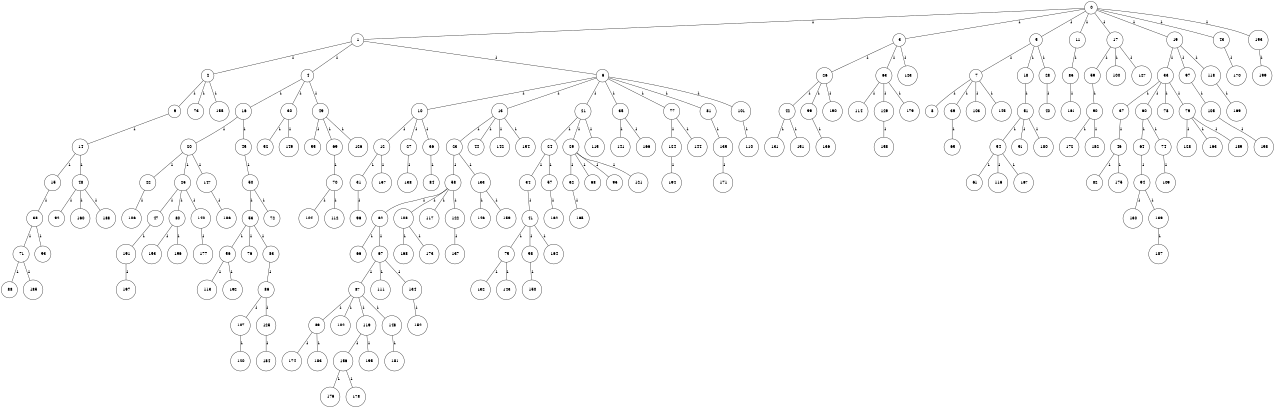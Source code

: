 graph G {
size="8.5,11;"
ratio = "expand;"
fixedsize="true;"
overlap="scale;"
node[shape=circle,width=.12,hight=.12,fontsize=12]
edge[fontsize=12]

0[label=" 0" color=black, pos="1.3669507,2.2073141!"];
1[label=" 1" color=black, pos="1.4772331,2.1786636!"];
2[label=" 2" color=black, pos="2.1845825,0.058323915!"];
3[label=" 3" color=black, pos="2.2267263,2.6283868!"];
4[label=" 4" color=black, pos="2.3942594,1.5492855!"];
5[label=" 5" color=black, pos="0.49035597,2.3113521!"];
6[label=" 6" color=black, pos="1.5807124,0.9944333!"];
7[label=" 7" color=black, pos="1.5847678,0.94564177!"];
8[label=" 8" color=black, pos="2.5227346,2.0288642!"];
9[label=" 9" color=black, pos="2.464109,2.9748152!"];
10[label=" 10" color=black, pos="2.9318905,1.0689426!"];
11[label=" 11" color=black, pos="2.747231,2.6116009!"];
12[label=" 12" color=black, pos="0.80721587,2.4228008!"];
13[label=" 13" color=black, pos="2.0055853,2.4466662!"];
14[label=" 14" color=black, pos="2.7107129,2.189705!"];
15[label=" 15" color=black, pos="2.1073811,0.24719912!"];
16[label=" 16" color=black, pos="0.28830259,1.6300832!"];
17[label=" 17" color=black, pos="1.4835912,2.401103!"];
18[label=" 18" color=black, pos="0.63803753,2.5740984!"];
19[label=" 19" color=black, pos="1.167375,1.526759!"];
20[label=" 20" color=black, pos="1.3465857,1.2721627!"];
21[label=" 21" color=black, pos="2.6837127,2.9384687!"];
22[label=" 22" color=black, pos="1.1599284,1.6899062!"];
23[label=" 23" color=black, pos="2.2635203,2.897425!"];
24[label=" 24" color=black, pos="0.21316869,0.30423448!"];
25[label=" 25" color=black, pos="0.1324067,2.1122416!"];
26[label=" 26" color=black, pos="1.1753831,1.1557128!"];
27[label=" 27" color=black, pos="0.87203934,0.31734894!"];
28[label=" 28" color=black, pos="1.6320316,2.5707961!"];
29[label=" 29" color=black, pos="2.3083405,1.7101698!"];
30[label=" 30" color=black, pos="1.6374384,0.73557828!"];
31[label=" 31" color=black, pos="2.3371813,1.4527816!"];
32[label=" 32" color=black, pos="2.1605116,2.2471099!"];
33[label=" 33" color=black, pos="1.4623536,2.0633625!"];
34[label=" 34" color=black, pos="1.0456914,0.98049478!"];
35[label=" 35" color=black, pos="2.9015471,1.1363559!"];
36[label=" 36" color=black, pos="2.8873553,0.84932296!"];
37[label=" 37" color=black, pos="0.21641669,2.6639647!"];
38[label=" 38" color=black, pos="1.9595688,0.75481375!"];
39[label=" 39" color=black, pos="2.0325463,1.8471001!"];
40[label=" 40" color=black, pos="0.96461147,0.48597615!"];
41[label=" 41" color=black, pos="2.4535615,1.0647018!"];
42[label=" 42" color=black, pos="1.768414,2.4169837!"];
43[label=" 43" color=black, pos="1.3430403,2.2035398!"];
44[label=" 44" color=black, pos="1.2604915,1.4260915!"];
45[label=" 45" color=black, pos="1.6123555,1.3307632!"];
46[label=" 46" color=black, pos="1.4895992,1.8686744!"];
47[label=" 47" color=black, pos="1.2931724,0.71520336!"];
48[label=" 48" color=black, pos="1.8099845,0.68474888!"];
49[label=" 49" color=black, pos="0.75051817,2.7627989!"];
50[label=" 50" color=black, pos="0.79464716,0.18889323!"];
51[label=" 51" color=black, pos="1.7331221,0.36808302!"];
52[label=" 52" color=black, pos="1.4452958,2.4705218!"];
53[label=" 53" color=black, pos="2.8842307,2.6295755!"];
54[label=" 54" color=black, pos="2.886862,1.8959753!"];
55[label=" 55" color=black, pos="1.2140244,1.4378182!"];
56[label=" 56" color=black, pos="2.8123582,0.28755481!"];
57[label=" 57" color=black, pos="2.8720177,2.0818085!"];
58[label=" 58" color=black, pos="0.23013623,0.80435227!"];
59[label=" 59" color=black, pos="2.6631348,2.956872!"];
60[label=" 60" color=black, pos="0.96660977,0.16608176!"];
61[label=" 61" color=black, pos="1.2286788,1.2246703!"];
62[label=" 62" color=black, pos="2.2939072,0.29557516!"];
63[label=" 63" color=black, pos="1.7318243,0.53194036!"];
64[label=" 64" color=black, pos="1.8559604,1.1070588!"];
65[label=" 65" color=black, pos="2.8698488,0.39464296!"];
66[label=" 66" color=black, pos="1.4595691,1.0632434!"];
67[label=" 67" color=black, pos="1.3714305,1.2311343!"];
68[label=" 68" color=black, pos="1.4475091,1.1888807!"];
69[label=" 69" color=black, pos="2.1928734,2.7917287!"];
70[label=" 70" color=black, pos="0.53419657,2.994712!"];
71[label=" 71" color=black, pos="2.8206972,2.8102033!"];
72[label=" 72" color=black, pos="1.3461476,2.4046357!"];
73[label=" 73" color=black, pos="2.1061294,0.31598148!"];
74[label=" 74" color=black, pos="1.9982739,1.6884024!"];
75[label=" 75" color=black, pos="2.3993403,1.7077447!"];
76[label=" 76" color=black, pos="1.3167528,2.5230373!"];
77[label=" 77" color=black, pos="1.3101764,0.99640674!"];
78[label=" 78" color=black, pos="1.4020698,0.1103938!"];
79[label=" 79" color=black, pos="0.5177712,0.89942459!"];
80[label=" 80" color=black, pos="2.8378592,0.079915178!"];
81[label=" 81" color=black, pos="0.10333896,1.5096872!"];
82[label=" 82" color=black, pos="1.7751215,2.4713173!"];
83[label=" 83" color=black, pos="0.11762624,2.0213112!"];
84[label=" 84" color=black, pos="1.0756874,1.9440053!"];
85[label=" 85" color=black, pos="0.85911435,1.2302367!"];
86[label=" 86" color=black, pos="1.9315308,0.48395111!"];
87[label=" 87" color=black, pos="2.2612276,0.31322075!"];
88[label=" 88" color=black, pos="2.687436,0.043075454!"];
89[label=" 89" color=black, pos="0.78903259,2.8923878!"];
90[label=" 90" color=black, pos="2.7508522,2.7386159!"];
91[label=" 91" color=black, pos="2.542767,1.3028575!"];
92[label=" 92" color=black, pos="2.3042755,2.0043182!"];
93[label=" 93" color=black, pos="1.1872747,1.424574!"];
94[label=" 94" color=black, pos="2.5751854,1.5681075!"];
95[label=" 95" color=black, pos="0.29190078,0.93549986!"];
96[label=" 96" color=black, pos="0.27446418,1.7701117!"];
97[label=" 97" color=black, pos="1.5313379,0.62765089!"];
98[label=" 98" color=black, pos="0.026204622,0.1506685!"];
99[label=" 99" color=black, pos="2.1261939,0.18742605!"];
100[label=" 100" color=black, pos="1.7003887,2.5938592!"];
101[label=" 101" color=black, pos="1.4262991,2.0064689!"];
102[label=" 102" color=black, pos="0.92695828,1.8378976!"];
103[label=" 103" color=black, pos="0.45590463,1.1981958!"];
104[label=" 104" color=black, pos="2.7519728,0.79386557!"];
105[label=" 105" color=black, pos="2.6308071,0.56550083!"];
106[label=" 106" color=black, pos="0.78778328,0.22598341!"];
107[label=" 107" color=black, pos="1.1696953,2.3444466!"];
108[label=" 108" color=black, pos="1.6051537,2.7577474!"];
109[label=" 109" color=black, pos="0.95673901,1.0329373!"];
110[label=" 110" color=black, pos="2.3387926,2.1025564!"];
111[label=" 111" color=black, pos="1.6442324,2.5250661!"];
112[label=" 112" color=black, pos="0.26905978,2.6795159!"];
113[label=" 113" color=black, pos="0.74044812,2.5568787!"];
114[label=" 114" color=black, pos="2.9611861,1.4422086!"];
115[label=" 115" color=black, pos="2.1962715,1.0009654!"];
116[label=" 116" color=black, pos="0.72496098,2.832878!"];
117[label=" 117" color=black, pos="2.522929,0.56539728!"];
118[label=" 118" color=black, pos="2.7366503,0.6564189!"];
119[label=" 119" color=black, pos="1.9687058,2.7770879!"];
120[label=" 120" color=black, pos="2.5004166,1.1376325!"];
121[label=" 121" color=black, pos="0.70162063,0.76909615!"];
122[label=" 122" color=black, pos="2.4773732,2.7936881!"];
123[label=" 123" color=black, pos="0.9979599,1.47507!"];
124[label=" 124" color=black, pos="2.5533662,1.4046209!"];
125[label=" 125" color=black, pos="0.1737633,1.9380168!"];
126[label=" 126" color=black, pos="1.6379718,2.2912963!"];
127[label=" 127" color=black, pos="2.7759207,1.8444432!"];
128[label=" 128" color=black, pos="1.5249881,1.5172021!"];
129[label=" 129" color=black, pos="0.67658687,1.8894155!"];
130[label=" 130" color=black, pos="1.497603,0.82760489!"];
131[label=" 131" color=black, pos="2.4777571,1.2184838!"];
132[label=" 132" color=black, pos="1.6106228,1.1074185!"];
133[label=" 133" color=black, pos="0.5931228,0.69479972!"];
134[label=" 134" color=black, pos="0.63987109,1.8377722!"];
135[label=" 135" color=black, pos="2.0544803,2.6921292!"];
136[label=" 136" color=black, pos="2.664291,2.8060771!"];
137[label=" 137" color=black, pos="0.49562955,2.494838!"];
138[label=" 138" color=black, pos="2.3785962,1.4887955!"];
139[label=" 139" color=black, pos="0.62511778,2.8874766!"];
140[label=" 140" color=black, pos="0.33038391,1.0201267!"];
141[label=" 141" color=black, pos="2.0403304,2.1546013!"];
142[label=" 142" color=black, pos="2.7010225,2.0959933!"];
143[label=" 143" color=black, pos="0.67458881,1.3349711!"];
144[label=" 144" color=black, pos="1.9974538,2.6797578!"];
145[label=" 145" color=black, pos="0.83654075,2.4863159!"];
146[label=" 146" color=black, pos="0.49703872,2.0714902!"];
147[label=" 147" color=black, pos="2.6823906,1.3578971!"];
148[label=" 148" color=black, pos="0.95386181,1.9362812!"];
149[label=" 149" color=black, pos="0.092950273,1.6743938!"];
150[label=" 150" color=black, pos="2.083256,2.5494755!"];
151[label=" 151" color=black, pos="1.5585096,0.096724658!"];
152[label=" 152" color=black, pos="2.0254948,2.0490467!"];
153[label=" 153" color=black, pos="0.95107824,0.077172427!"];
154[label=" 154" color=black, pos="2.510474,1.5702735!"];
155[label=" 155" color=black, pos="1.1076293,0.20563911!"];
156[label=" 156" color=black, pos="0.30619439,2.0556834!"];
157[label=" 157" color=black, pos="0.23280288,0.19311741!"];
158[label=" 158" color=black, pos="0.50046421,1.0739037!"];
159[label=" 159" color=black, pos="2.6270395,0.61493716!"];
160[label=" 160" color=black, pos="1.9471108,2.5145697!"];
161[label=" 161" color=black, pos="0.19934647,2.346306!"];
162[label=" 162" color=black, pos="2.7404048,1.902685!"];
163[label=" 163" color=black, pos="1.84475,1.9095252!"];
164[label=" 164" color=black, pos="0.25024449,2.550089!"];
165[label=" 165" color=black, pos="0.6952857,2.7991062!"];
166[label=" 166" color=black, pos="0.48579934,2.2547237!"];
167[label=" 167" color=black, pos="1.0436382,2.765373!"];
168[label=" 168" color=black, pos="0.53364472,1.888938!"];
169[label=" 169" color=black, pos="0.87168495,1.4428116!"];
170[label=" 170" color=black, pos="2.1518234,2.4601238!"];
171[label=" 171" color=black, pos="0.45382079,0.14751777!"];
172[label=" 172" color=black, pos="2.3348576,1.1871127!"];
173[label=" 173" color=black, pos="0.44081327,2.2258932!"];
174[label=" 174" color=black, pos="1.8592288,2.0394514!"];
175[label=" 175" color=black, pos="1.3502777,2.8936161!"];
176[label=" 176" color=black, pos="2.0847672,0.61691363!"];
177[label=" 177" color=black, pos="0.017798044,1.5685419!"];
178[label=" 178" color=black, pos="2.4052219,0.16619484!"];
179[label=" 179" color=black, pos="2.3983147,1.563108!"];
180[label=" 180" color=black, pos="2.0113194,0.76331552!"];
181[label=" 181" color=black, pos="1.7364395,0.37874532!"];
182[label=" 182" color=black, pos="2.4698256,1.4985354!"];
183[label=" 183" color=black, pos="1.2230212,1.7040257!"];
184[label=" 184" color=black, pos="0.17470553,2.2642406!"];
185[label=" 185" color=black, pos="2.3806646,0.36212502!"];
186[label=" 186" color=black, pos="1.8614481,2.6449292!"];
187[label=" 187" color=black, pos="1.8420325,1.9929351!"];
188[label=" 188" color=black, pos="1.9582578,1.3054846!"];
189[label=" 189" color=black, pos="0.74545927,2.2903656!"];
190[label=" 190" color=black, pos="1.1024267,2.0353881!"];
191[label=" 191" color=black, pos="0.18105248,2.6332363!"];
192[label=" 192" color=black, pos="2.0603532,2.5482616!"];
193[label=" 193" color=black, pos="2.7302593,2.2269043!"];
194[label=" 194" color=black, pos="1.4387065,1.8514702!"];
195[label=" 195" color=black, pos="0.079870678,1.1340908!"];
196[label=" 196" color=black, pos="2.6006559,1.7328257!"];
197[label=" 197" color=black, pos="1.1238054,1.5614!"];
198[label=" 198" color=black, pos="1.8120924,2.5516799!"];
199[label=" 199" color=black, pos="1.336202,1.3489029!"];
0--1[label="1"]
0--3[label="1"]
0--5[label="1"]
0--11[label="1"]
0--17[label="1"]
0--19[label="1"]
0--43[label="1"]
0--193[label="1"]
1--2[label="1"]
1--4[label="1"]
1--6[label="1"]
2--9[label="1"]
2--73[label="1"]
2--155[label="1"]
3--26[label="1"]
3--63[label="1"]
3--123[label="1"]
4--16[label="1"]
4--30[label="1"]
4--49[label="1"]
5--7[label="1"]
5--18[label="1"]
5--28[label="1"]
6--10[label="1"]
6--13[label="1"]
6--21[label="1"]
6--35[label="1"]
6--77[label="1"]
6--81[label="1"]
6--101[label="1"]
7--8[label="1"]
7--39[label="1"]
7--103[label="1"]
7--145[label="1"]
9--14[label="1"]
10--12[label="1"]
10--27[label="1"]
10--36[label="1"]
11--85[label="1"]
12--31[label="1"]
12--157[label="1"]
13--23[label="1"]
13--44[label="1"]
13--142[label="1"]
13--154[label="1"]
14--15[label="1"]
14--48[label="1"]
15--38[label="1"]
16--20[label="1"]
16--45[label="1"]
17--59[label="1"]
17--100[label="1"]
17--127[label="1"]
18--51[label="1"]
19--33[label="1"]
19--97[label="1"]
19--118[label="1"]
20--22[label="1"]
20--25[label="1"]
20--147[label="1"]
21--24[label="1"]
21--29[label="1"]
21--115[label="1"]
22--106[label="1"]
23--58[label="1"]
23--133[label="1"]
24--34[label="1"]
24--57[label="1"]
25--47[label="1"]
25--80[label="1"]
25--140[label="1"]
26--42[label="1"]
26--99[label="1"]
26--190[label="1"]
27--138[label="1"]
28--40[label="1"]
29--32[label="1"]
29--68[label="1"]
29--95[label="1"]
29--121[label="1"]
30--52[label="1"]
30--149[label="1"]
31--96[label="1"]
32--165[label="1"]
33--37[label="1"]
33--60[label="1"]
33--78[label="1"]
33--79[label="1"]
34--41[label="1"]
35--141[label="1"]
35--166[label="1"]
36--84[label="1"]
37--46[label="1"]
38--71[label="1"]
38--93[label="1"]
39--65[label="1"]
41--75[label="1"]
41--98[label="1"]
41--164[label="1"]
42--131[label="1"]
42--151[label="1"]
43--170[label="1"]
45--50[label="1"]
46--82[label="1"]
46--175[label="1"]
47--191[label="1"]
48--92[label="1"]
48--160[label="1"]
48--188[label="1"]
49--55[label="1"]
49--69[label="1"]
49--126[label="1"]
50--53[label="1"]
50--72[label="1"]
51--54[label="1"]
51--91[label="1"]
51--180[label="1"]
53--56[label="1"]
53--76[label="1"]
53--83[label="1"]
54--61[label="1"]
54--116[label="1"]
54--167[label="1"]
56--113[label="1"]
56--192[label="1"]
57--162[label="1"]
58--62[label="1"]
58--108[label="1"]
58--117[label="1"]
58--122[label="1"]
59--90[label="1"]
60--64[label="1"]
60--74[label="1"]
62--66[label="1"]
62--67[label="1"]
63--114[label="1"]
63--129[label="1"]
63--179[label="1"]
64--94[label="1"]
67--87[label="1"]
67--111[label="1"]
67--134[label="1"]
69--70[label="1"]
70--104[label="1"]
70--112[label="1"]
71--88[label="1"]
71--185[label="1"]
74--109[label="1"]
75--132[label="1"]
75--143[label="1"]
77--124[label="1"]
77--144[label="1"]
79--128[label="1"]
79--163[label="1"]
79--189[label="1"]
80--153[label="1"]
80--196[label="1"]
81--135[label="1"]
83--86[label="1"]
85--161[label="1"]
86--107[label="1"]
86--125[label="1"]
87--89[label="1"]
87--102[label="1"]
87--119[label="1"]
87--148[label="1"]
89--174[label="1"]
89--183[label="1"]
90--172[label="1"]
90--182[label="1"]
94--130[label="1"]
94--139[label="1"]
97--105[label="1"]
98--150[label="1"]
99--136[label="1"]
101--110[label="1"]
105--198[label="1"]
107--120[label="1"]
108--168[label="1"]
108--173[label="1"]
118--169[label="1"]
119--156[label="1"]
119--195[label="1"]
122--137[label="1"]
124--194[label="1"]
125--184[label="1"]
129--158[label="1"]
133--146[label="1"]
133--159[label="1"]
134--152[label="1"]
135--171[label="1"]
139--187[label="1"]
140--177[label="1"]
147--186[label="1"]
148--181[label="1"]
156--176[label="1"]
156--178[label="1"]
191--197[label="1"]
193--199[label="1"]

}
